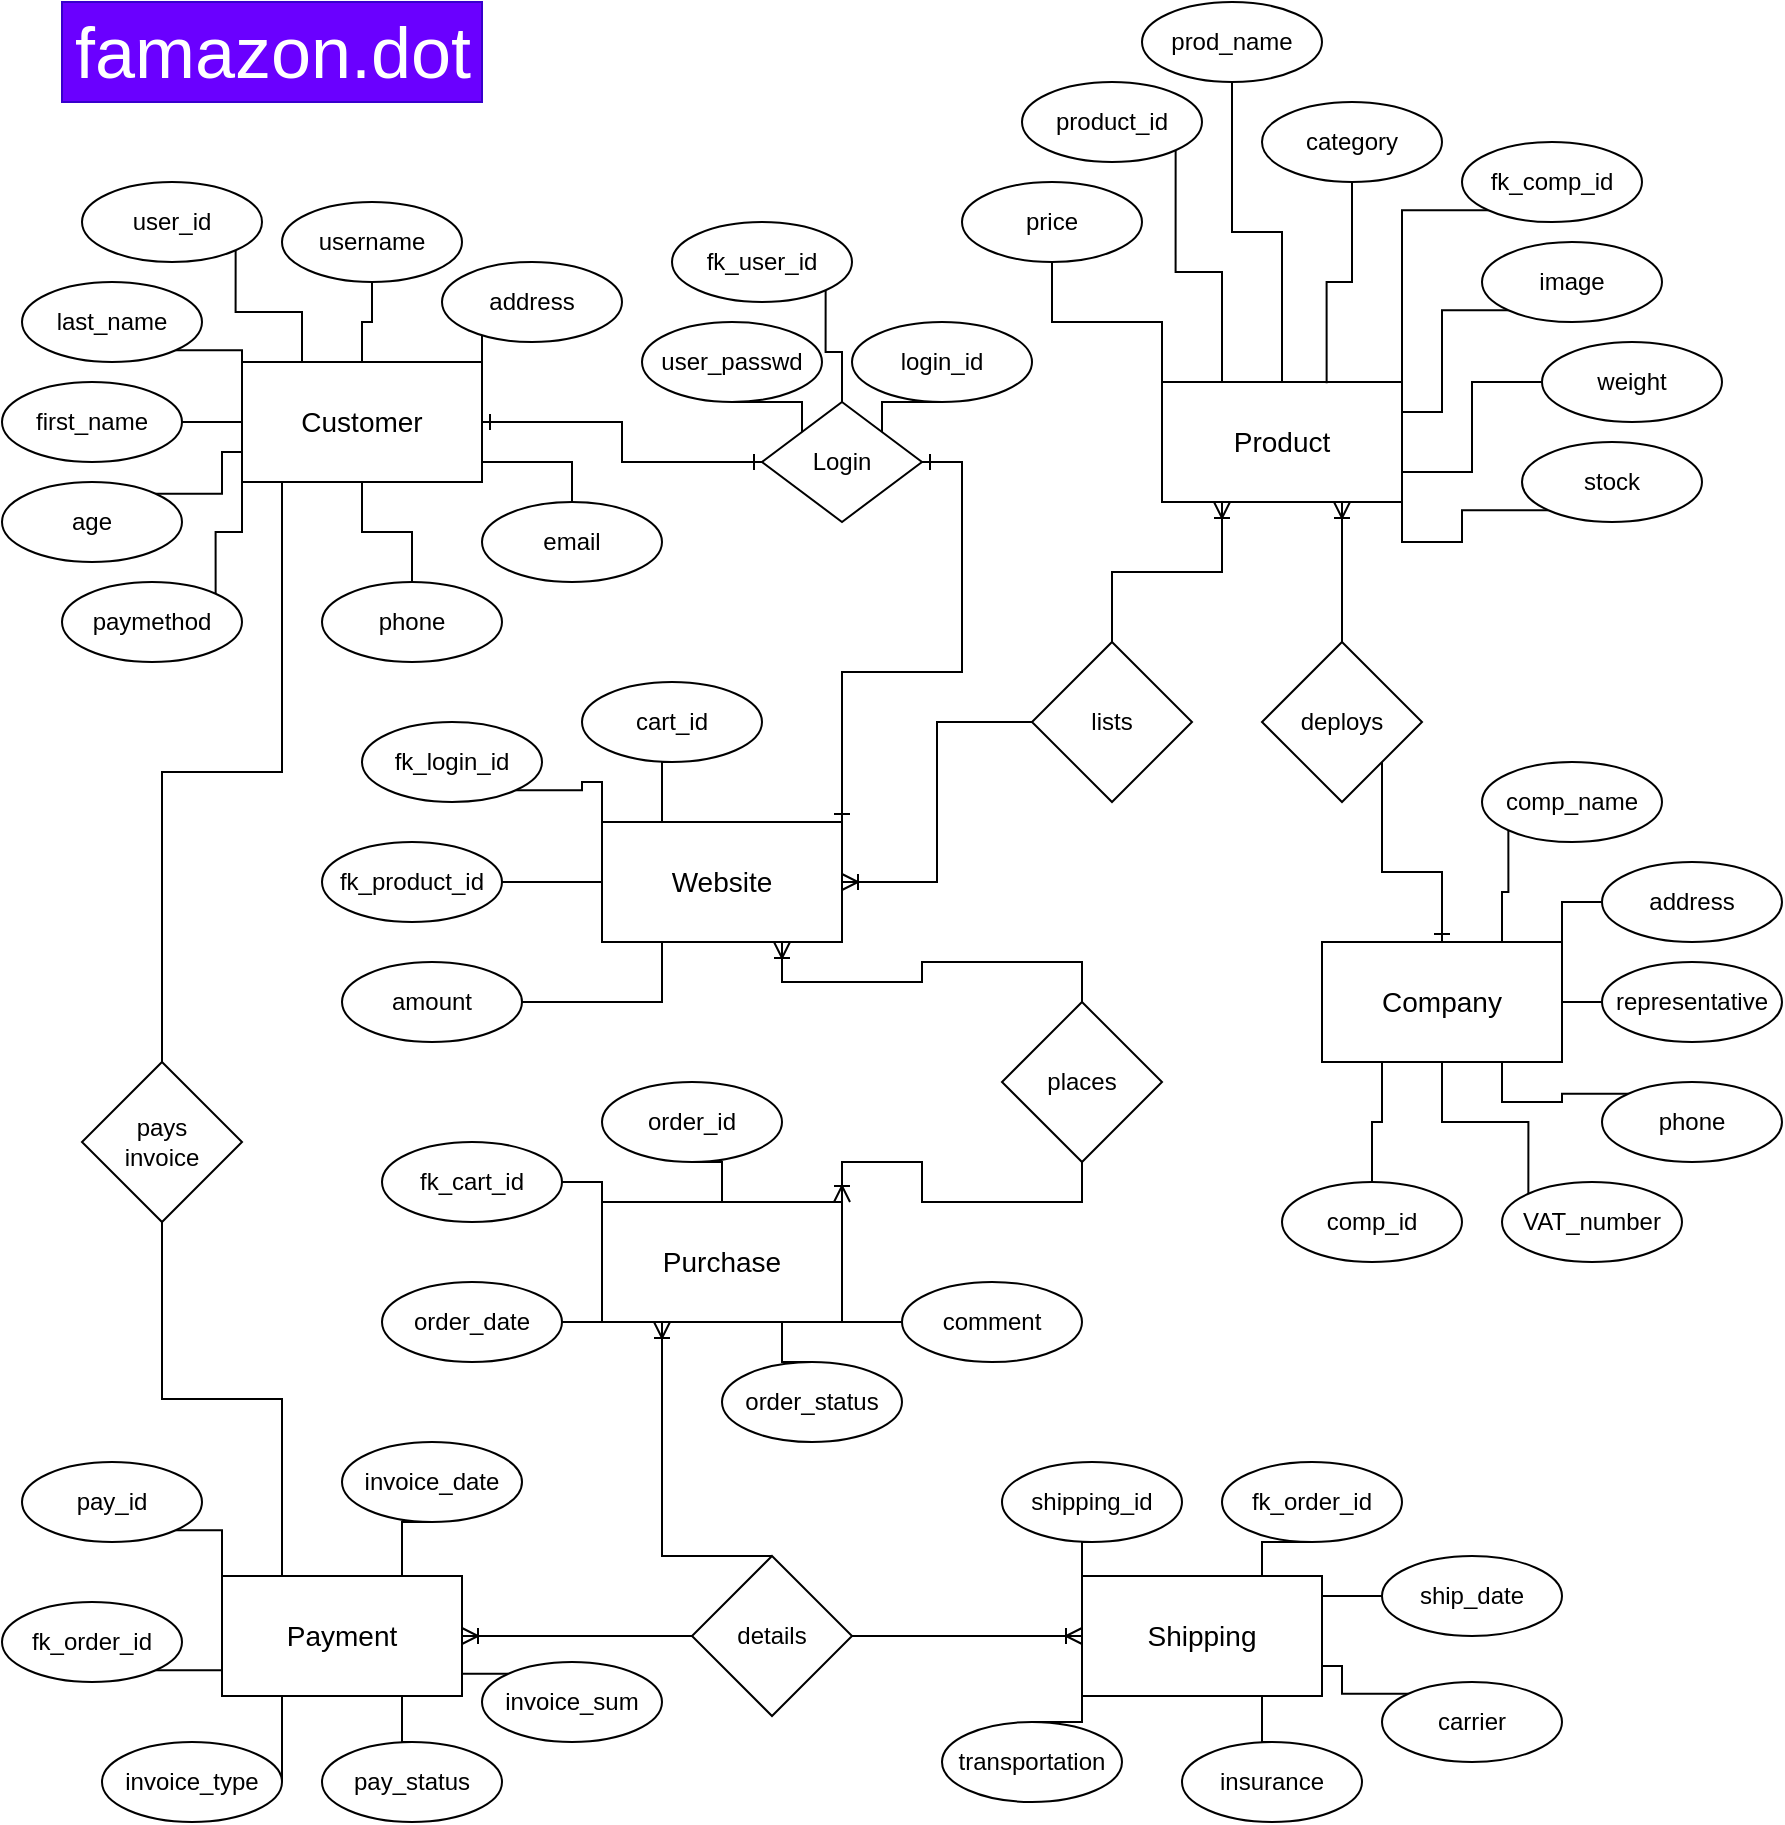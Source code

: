 <mxfile>
    <diagram id="3_Gr3MqYbImkm9S-zuxT" name="Page-1">
        <mxGraphModel dx="806" dy="670" grid="1" gridSize="10" guides="1" tooltips="1" connect="1" arrows="1" fold="1" page="1" pageScale="1" pageWidth="1169" pageHeight="1654" math="0" shadow="0">
            <root>
                <mxCell id="0"/>
                <mxCell id="1" parent="0"/>
                <mxCell id="10" value="famazon.dot" style="text;html=1;align=center;verticalAlign=middle;resizable=0;points=[];autosize=1;fontSize=36;fillColor=#6a00ff;strokeColor=#3700CC;fontColor=#ffffff;" parent="1" vertex="1">
                    <mxGeometry x="40" y="40" width="210" height="50" as="geometry"/>
                </mxCell>
                <mxCell id="44" style="edgeStyle=orthogonalEdgeStyle;rounded=0;orthogonalLoop=1;jettySize=auto;html=1;exitX=1;exitY=0.5;exitDx=0;exitDy=0;entryX=0;entryY=0.5;entryDx=0;entryDy=0;startArrow=ERone;startFill=0;endArrow=ERone;endFill=0;" parent="1" source="11" target="43" edge="1">
                    <mxGeometry relative="1" as="geometry"/>
                </mxCell>
                <mxCell id="11" value="&lt;font style=&quot;font-size: 14px&quot;&gt;Customer&lt;/font&gt;" style="rounded=0;whiteSpace=wrap;html=1;" parent="1" vertex="1">
                    <mxGeometry x="130" y="220" width="120" height="60" as="geometry"/>
                </mxCell>
                <mxCell id="12" value="&lt;font style=&quot;font-size: 14px&quot;&gt;Product&lt;/font&gt;" style="rounded=0;whiteSpace=wrap;html=1;" parent="1" vertex="1">
                    <mxGeometry x="590" y="230" width="120" height="60" as="geometry"/>
                </mxCell>
                <mxCell id="63" style="edgeStyle=orthogonalEdgeStyle;rounded=0;orthogonalLoop=1;jettySize=auto;html=1;exitX=1;exitY=0.5;exitDx=0;exitDy=0;entryX=0;entryY=0.5;entryDx=0;entryDy=0;startArrow=ERoneToMany;startFill=0;endArrow=none;endFill=0;" parent="1" source="14" target="62" edge="1">
                    <mxGeometry relative="1" as="geometry">
                        <mxPoint x="400" y="480" as="sourcePoint"/>
                    </mxGeometry>
                </mxCell>
                <mxCell id="131" style="edgeStyle=orthogonalEdgeStyle;rounded=0;orthogonalLoop=1;jettySize=auto;html=1;exitX=0.75;exitY=1;exitDx=0;exitDy=0;entryX=0.5;entryY=0;entryDx=0;entryDy=0;startArrow=ERoneToMany;startFill=0;endArrow=none;endFill=0;" parent="1" source="14" target="130" edge="1">
                    <mxGeometry relative="1" as="geometry"/>
                </mxCell>
                <mxCell id="14" value="&lt;font style=&quot;font-size: 14px&quot;&gt;Website&lt;/font&gt;" style="rounded=0;whiteSpace=wrap;html=1;" parent="1" vertex="1">
                    <mxGeometry x="310" y="450" width="120" height="60" as="geometry"/>
                </mxCell>
                <mxCell id="16" value="&lt;font style=&quot;font-size: 14px&quot;&gt;Payment&lt;/font&gt;" style="rounded=0;whiteSpace=wrap;html=1;" parent="1" vertex="1">
                    <mxGeometry x="120" y="827" width="120" height="60" as="geometry"/>
                </mxCell>
                <mxCell id="79" style="edgeStyle=orthogonalEdgeStyle;rounded=0;orthogonalLoop=1;jettySize=auto;html=1;exitX=0.5;exitY=0;exitDx=0;exitDy=0;entryX=1;entryY=1;entryDx=0;entryDy=0;startArrow=ERone;startFill=0;endArrow=none;endFill=0;" parent="1" source="17" target="77" edge="1">
                    <mxGeometry relative="1" as="geometry"/>
                </mxCell>
                <mxCell id="17" value="&lt;font style=&quot;font-size: 14px&quot;&gt;Company&lt;/font&gt;" style="rounded=0;whiteSpace=wrap;html=1;" parent="1" vertex="1">
                    <mxGeometry x="670" y="510" width="120" height="60" as="geometry"/>
                </mxCell>
                <mxCell id="19" value="&lt;font style=&quot;font-size: 14px&quot;&gt;Shipping&lt;/font&gt;" style="rounded=0;whiteSpace=wrap;html=1;" parent="1" vertex="1">
                    <mxGeometry x="550" y="827" width="120" height="60" as="geometry"/>
                </mxCell>
                <mxCell id="37" style="edgeStyle=orthogonalEdgeStyle;rounded=0;orthogonalLoop=1;jettySize=auto;html=1;exitX=1;exitY=0.5;exitDx=0;exitDy=0;entryX=0;entryY=0.5;entryDx=0;entryDy=0;endArrow=none;endFill=0;" parent="1" source="20" target="11" edge="1">
                    <mxGeometry relative="1" as="geometry"/>
                </mxCell>
                <mxCell id="20" value="first_name" style="ellipse;whiteSpace=wrap;html=1;" parent="1" vertex="1">
                    <mxGeometry x="10" y="230" width="90" height="40" as="geometry"/>
                </mxCell>
                <mxCell id="36" style="edgeStyle=orthogonalEdgeStyle;rounded=0;orthogonalLoop=1;jettySize=auto;html=1;exitX=1;exitY=1;exitDx=0;exitDy=0;entryX=0;entryY=0.25;entryDx=0;entryDy=0;endArrow=none;endFill=0;" parent="1" source="21" target="11" edge="1">
                    <mxGeometry relative="1" as="geometry"/>
                </mxCell>
                <mxCell id="21" value="last_name" style="ellipse;whiteSpace=wrap;html=1;" parent="1" vertex="1">
                    <mxGeometry x="20" y="180" width="90" height="40" as="geometry"/>
                </mxCell>
                <mxCell id="40" style="edgeStyle=orthogonalEdgeStyle;rounded=0;orthogonalLoop=1;jettySize=auto;html=1;exitX=0.5;exitY=0;exitDx=0;exitDy=0;entryX=0.5;entryY=1;entryDx=0;entryDy=0;endArrow=none;endFill=0;" parent="1" source="23" target="11" edge="1">
                    <mxGeometry relative="1" as="geometry"/>
                </mxCell>
                <mxCell id="23" value="phone" style="ellipse;whiteSpace=wrap;html=1;" parent="1" vertex="1">
                    <mxGeometry x="170" y="330" width="90" height="40" as="geometry"/>
                </mxCell>
                <mxCell id="35" style="edgeStyle=orthogonalEdgeStyle;rounded=0;orthogonalLoop=1;jettySize=auto;html=1;exitX=1;exitY=1;exitDx=0;exitDy=0;entryX=0.25;entryY=0;entryDx=0;entryDy=0;endArrow=none;endFill=0;" parent="1" source="25" target="11" edge="1">
                    <mxGeometry relative="1" as="geometry"/>
                </mxCell>
                <mxCell id="25" value="user_id" style="ellipse;whiteSpace=wrap;html=1;" parent="1" vertex="1">
                    <mxGeometry x="50" y="130" width="90" height="40" as="geometry"/>
                </mxCell>
                <mxCell id="39" style="edgeStyle=orthogonalEdgeStyle;rounded=0;orthogonalLoop=1;jettySize=auto;html=1;exitX=1;exitY=0;exitDx=0;exitDy=0;entryX=0;entryY=0.75;entryDx=0;entryDy=0;endArrow=none;endFill=0;" parent="1" source="26" target="11" edge="1">
                    <mxGeometry relative="1" as="geometry"/>
                </mxCell>
                <mxCell id="26" value="age" style="ellipse;whiteSpace=wrap;html=1;" parent="1" vertex="1">
                    <mxGeometry x="10" y="280" width="90" height="40" as="geometry"/>
                </mxCell>
                <mxCell id="41" style="edgeStyle=orthogonalEdgeStyle;rounded=0;orthogonalLoop=1;jettySize=auto;html=1;exitX=0.5;exitY=0;exitDx=0;exitDy=0;entryX=1;entryY=1;entryDx=0;entryDy=0;endArrow=none;endFill=0;" parent="1" source="27" target="11" edge="1">
                    <mxGeometry relative="1" as="geometry"/>
                </mxCell>
                <mxCell id="27" value="email" style="ellipse;whiteSpace=wrap;html=1;" parent="1" vertex="1">
                    <mxGeometry x="250" y="290" width="90" height="40" as="geometry"/>
                </mxCell>
                <mxCell id="34" style="edgeStyle=orthogonalEdgeStyle;rounded=0;orthogonalLoop=1;jettySize=auto;html=1;exitX=0.5;exitY=1;exitDx=0;exitDy=0;entryX=0.5;entryY=0;entryDx=0;entryDy=0;endArrow=none;endFill=0;" parent="1" source="28" target="11" edge="1">
                    <mxGeometry relative="1" as="geometry"/>
                </mxCell>
                <mxCell id="28" value="username" style="ellipse;whiteSpace=wrap;html=1;" parent="1" vertex="1">
                    <mxGeometry x="150" y="140" width="90" height="40" as="geometry"/>
                </mxCell>
                <mxCell id="33" style="edgeStyle=orthogonalEdgeStyle;rounded=0;orthogonalLoop=1;jettySize=auto;html=1;exitX=0;exitY=1;exitDx=0;exitDy=0;entryX=1;entryY=0;entryDx=0;entryDy=0;endArrow=none;endFill=0;" parent="1" source="29" target="11" edge="1">
                    <mxGeometry relative="1" as="geometry"/>
                </mxCell>
                <mxCell id="29" value="address" style="ellipse;whiteSpace=wrap;html=1;" parent="1" vertex="1">
                    <mxGeometry x="230" y="170" width="90" height="40" as="geometry"/>
                </mxCell>
                <mxCell id="45" style="edgeStyle=orthogonalEdgeStyle;rounded=0;orthogonalLoop=1;jettySize=auto;html=1;exitX=1;exitY=0.5;exitDx=0;exitDy=0;entryX=1;entryY=0;entryDx=0;entryDy=0;startArrow=ERone;startFill=0;endArrow=ERone;endFill=0;" parent="1" source="43" target="14" edge="1">
                    <mxGeometry relative="1" as="geometry">
                        <mxPoint x="400" y="450" as="targetPoint"/>
                    </mxGeometry>
                </mxCell>
                <mxCell id="43" value="Login" style="rhombus;whiteSpace=wrap;html=1;" parent="1" vertex="1">
                    <mxGeometry x="390" y="240" width="80" height="60" as="geometry"/>
                </mxCell>
                <mxCell id="68" style="edgeStyle=orthogonalEdgeStyle;rounded=0;orthogonalLoop=1;jettySize=auto;html=1;exitX=1;exitY=1;exitDx=0;exitDy=0;entryX=0.25;entryY=0;entryDx=0;entryDy=0;startArrow=none;startFill=0;endArrow=none;endFill=0;" parent="1" source="51" target="12" edge="1">
                    <mxGeometry relative="1" as="geometry"/>
                </mxCell>
                <mxCell id="51" value="product_id" style="ellipse;whiteSpace=wrap;html=1;" parent="1" vertex="1">
                    <mxGeometry x="520" y="80" width="90" height="40" as="geometry"/>
                </mxCell>
                <mxCell id="67" style="edgeStyle=orthogonalEdgeStyle;rounded=0;orthogonalLoop=1;jettySize=auto;html=1;exitX=0.5;exitY=1;exitDx=0;exitDy=0;startArrow=none;startFill=0;endArrow=none;endFill=0;" parent="1" source="52" target="12" edge="1">
                    <mxGeometry relative="1" as="geometry"/>
                </mxCell>
                <mxCell id="52" value="prod_name" style="ellipse;whiteSpace=wrap;html=1;" parent="1" vertex="1">
                    <mxGeometry x="580" y="40" width="90" height="40" as="geometry"/>
                </mxCell>
                <mxCell id="69" style="edgeStyle=orthogonalEdgeStyle;rounded=0;orthogonalLoop=1;jettySize=auto;html=1;exitX=0.5;exitY=1;exitDx=0;exitDy=0;entryX=0.686;entryY=0.011;entryDx=0;entryDy=0;entryPerimeter=0;startArrow=none;startFill=0;endArrow=none;endFill=0;" parent="1" source="53" target="12" edge="1">
                    <mxGeometry relative="1" as="geometry"/>
                </mxCell>
                <mxCell id="53" value="category" style="ellipse;whiteSpace=wrap;html=1;" parent="1" vertex="1">
                    <mxGeometry x="640" y="90" width="90" height="40" as="geometry"/>
                </mxCell>
                <mxCell id="81" style="edgeStyle=orthogonalEdgeStyle;rounded=0;orthogonalLoop=1;jettySize=auto;html=1;exitX=0;exitY=1;exitDx=0;exitDy=0;entryX=1;entryY=0;entryDx=0;entryDy=0;startArrow=none;startFill=0;endArrow=none;endFill=0;" parent="1" source="54" target="12" edge="1">
                    <mxGeometry relative="1" as="geometry"/>
                </mxCell>
                <mxCell id="54" value="fk_comp_id" style="ellipse;whiteSpace=wrap;html=1;" parent="1" vertex="1">
                    <mxGeometry x="740" y="110" width="90" height="40" as="geometry"/>
                </mxCell>
                <mxCell id="65" style="edgeStyle=orthogonalEdgeStyle;rounded=0;orthogonalLoop=1;jettySize=auto;html=1;exitX=0.5;exitY=1;exitDx=0;exitDy=0;entryX=0;entryY=0;entryDx=0;entryDy=0;startArrow=none;startFill=0;endArrow=none;endFill=0;" parent="1" source="55" target="12" edge="1">
                    <mxGeometry relative="1" as="geometry"/>
                </mxCell>
                <mxCell id="55" value="price" style="ellipse;whiteSpace=wrap;html=1;" parent="1" vertex="1">
                    <mxGeometry x="490" y="130" width="90" height="40" as="geometry"/>
                </mxCell>
                <mxCell id="74" style="edgeStyle=orthogonalEdgeStyle;rounded=0;orthogonalLoop=1;jettySize=auto;html=1;exitX=0;exitY=0.5;exitDx=0;exitDy=0;entryX=1;entryY=0.75;entryDx=0;entryDy=0;startArrow=none;startFill=0;endArrow=none;endFill=0;" parent="1" source="56" target="12" edge="1">
                    <mxGeometry relative="1" as="geometry"/>
                </mxCell>
                <mxCell id="56" value="weight" style="ellipse;whiteSpace=wrap;html=1;" parent="1" vertex="1">
                    <mxGeometry x="780" y="210" width="90" height="40" as="geometry"/>
                </mxCell>
                <mxCell id="76" style="edgeStyle=orthogonalEdgeStyle;rounded=0;orthogonalLoop=1;jettySize=auto;html=1;exitX=0;exitY=1;exitDx=0;exitDy=0;startArrow=none;startFill=0;endArrow=none;endFill=0;entryX=1;entryY=1;entryDx=0;entryDy=0;" parent="1" source="58" target="12" edge="1">
                    <mxGeometry relative="1" as="geometry">
                        <mxPoint x="830" y="410" as="targetPoint"/>
                    </mxGeometry>
                </mxCell>
                <mxCell id="58" value="stock" style="ellipse;whiteSpace=wrap;html=1;" parent="1" vertex="1">
                    <mxGeometry x="770" y="260" width="90" height="40" as="geometry"/>
                </mxCell>
                <mxCell id="72" style="edgeStyle=orthogonalEdgeStyle;rounded=0;orthogonalLoop=1;jettySize=auto;html=1;exitX=0;exitY=1;exitDx=0;exitDy=0;entryX=1;entryY=0.25;entryDx=0;entryDy=0;startArrow=none;startFill=0;endArrow=none;endFill=0;" parent="1" source="59" target="12" edge="1">
                    <mxGeometry relative="1" as="geometry"/>
                </mxCell>
                <mxCell id="59" value="image" style="ellipse;whiteSpace=wrap;html=1;" parent="1" vertex="1">
                    <mxGeometry x="750" y="160" width="90" height="40" as="geometry"/>
                </mxCell>
                <mxCell id="64" style="edgeStyle=orthogonalEdgeStyle;rounded=0;orthogonalLoop=1;jettySize=auto;html=1;exitX=0.5;exitY=0;exitDx=0;exitDy=0;entryX=0.25;entryY=1;entryDx=0;entryDy=0;startArrow=none;startFill=0;endArrow=ERoneToMany;endFill=0;" parent="1" source="62" target="12" edge="1">
                    <mxGeometry relative="1" as="geometry"/>
                </mxCell>
                <mxCell id="62" value="lists" style="rhombus;whiteSpace=wrap;html=1;" parent="1" vertex="1">
                    <mxGeometry x="525" y="360" width="80" height="80" as="geometry"/>
                </mxCell>
                <mxCell id="153" style="edgeStyle=orthogonalEdgeStyle;rounded=0;orthogonalLoop=1;jettySize=auto;html=1;exitX=0.5;exitY=0;exitDx=0;exitDy=0;entryX=0.75;entryY=1;entryDx=0;entryDy=0;startArrow=none;startFill=0;endArrow=ERoneToMany;endFill=0;" parent="1" source="77" target="12" edge="1">
                    <mxGeometry relative="1" as="geometry"/>
                </mxCell>
                <mxCell id="77" value="deploys" style="rhombus;whiteSpace=wrap;html=1;" parent="1" vertex="1">
                    <mxGeometry x="640" y="360" width="80" height="80" as="geometry"/>
                </mxCell>
                <mxCell id="91" style="edgeStyle=orthogonalEdgeStyle;rounded=0;orthogonalLoop=1;jettySize=auto;html=1;exitX=0;exitY=1;exitDx=0;exitDy=0;entryX=0.75;entryY=0;entryDx=0;entryDy=0;startArrow=none;startFill=0;endArrow=none;endFill=0;" parent="1" source="82" target="17" edge="1">
                    <mxGeometry relative="1" as="geometry"/>
                </mxCell>
                <mxCell id="82" value="comp_name" style="ellipse;whiteSpace=wrap;html=1;" parent="1" vertex="1">
                    <mxGeometry x="750" y="420" width="90" height="40" as="geometry"/>
                </mxCell>
                <mxCell id="98" style="edgeStyle=orthogonalEdgeStyle;rounded=0;orthogonalLoop=1;jettySize=auto;html=1;exitX=0;exitY=0;exitDx=0;exitDy=0;entryX=0.5;entryY=1;entryDx=0;entryDy=0;startArrow=none;startFill=0;endArrow=none;endFill=0;" parent="1" source="83" target="17" edge="1">
                    <mxGeometry relative="1" as="geometry"/>
                </mxCell>
                <mxCell id="83" value="VAT_number" style="ellipse;whiteSpace=wrap;html=1;" parent="1" vertex="1">
                    <mxGeometry x="760" y="630" width="90" height="40" as="geometry"/>
                </mxCell>
                <mxCell id="92" style="edgeStyle=orthogonalEdgeStyle;rounded=0;orthogonalLoop=1;jettySize=auto;html=1;exitX=0;exitY=0.5;exitDx=0;exitDy=0;entryX=1;entryY=0;entryDx=0;entryDy=0;startArrow=none;startFill=0;endArrow=none;endFill=0;" parent="1" source="86" target="17" edge="1">
                    <mxGeometry relative="1" as="geometry"/>
                </mxCell>
                <mxCell id="86" value="address" style="ellipse;whiteSpace=wrap;html=1;" parent="1" vertex="1">
                    <mxGeometry x="810" y="470" width="90" height="40" as="geometry"/>
                </mxCell>
                <mxCell id="152" style="edgeStyle=orthogonalEdgeStyle;rounded=0;orthogonalLoop=1;jettySize=auto;html=1;exitX=0.5;exitY=0;exitDx=0;exitDy=0;entryX=0.25;entryY=1;entryDx=0;entryDy=0;startArrow=none;startFill=0;endArrow=none;endFill=0;" parent="1" source="87" target="17" edge="1">
                    <mxGeometry relative="1" as="geometry"/>
                </mxCell>
                <mxCell id="87" value="comp_id" style="ellipse;whiteSpace=wrap;html=1;" parent="1" vertex="1">
                    <mxGeometry x="650" y="630" width="90" height="40" as="geometry"/>
                </mxCell>
                <mxCell id="93" style="edgeStyle=orthogonalEdgeStyle;rounded=0;orthogonalLoop=1;jettySize=auto;html=1;exitX=0;exitY=0.5;exitDx=0;exitDy=0;entryX=1;entryY=0.75;entryDx=0;entryDy=0;startArrow=none;startFill=0;endArrow=none;endFill=0;" parent="1" source="88" target="17" edge="1">
                    <mxGeometry relative="1" as="geometry"/>
                </mxCell>
                <mxCell id="88" value="representative" style="ellipse;whiteSpace=wrap;html=1;" parent="1" vertex="1">
                    <mxGeometry x="810" y="520" width="90" height="40" as="geometry"/>
                </mxCell>
                <mxCell id="97" style="edgeStyle=orthogonalEdgeStyle;rounded=0;orthogonalLoop=1;jettySize=auto;html=1;exitX=0;exitY=0;exitDx=0;exitDy=0;entryX=0.75;entryY=1;entryDx=0;entryDy=0;startArrow=none;startFill=0;endArrow=none;endFill=0;" parent="1" source="89" target="17" edge="1">
                    <mxGeometry relative="1" as="geometry"/>
                </mxCell>
                <mxCell id="89" value="phone" style="ellipse;whiteSpace=wrap;html=1;" parent="1" vertex="1">
                    <mxGeometry x="810" y="580" width="90" height="40" as="geometry"/>
                </mxCell>
                <mxCell id="134" style="edgeStyle=orthogonalEdgeStyle;rounded=0;orthogonalLoop=1;jettySize=auto;html=1;exitX=1;exitY=1;exitDx=0;exitDy=0;entryX=0;entryY=0;entryDx=0;entryDy=0;startArrow=none;startFill=0;endArrow=none;endFill=0;" parent="1" source="105" target="14" edge="1">
                    <mxGeometry relative="1" as="geometry"/>
                </mxCell>
                <mxCell id="105" value="fk_login_id" style="ellipse;whiteSpace=wrap;html=1;" parent="1" vertex="1">
                    <mxGeometry x="190" y="400" width="90" height="40" as="geometry"/>
                </mxCell>
                <mxCell id="133" style="edgeStyle=orthogonalEdgeStyle;rounded=0;orthogonalLoop=1;jettySize=auto;html=1;exitX=0.5;exitY=1;exitDx=0;exitDy=0;entryX=0.25;entryY=0;entryDx=0;entryDy=0;startArrow=none;startFill=0;endArrow=none;endFill=0;" parent="1" source="106" target="14" edge="1">
                    <mxGeometry relative="1" as="geometry"/>
                </mxCell>
                <mxCell id="106" value="cart_id" style="ellipse;whiteSpace=wrap;html=1;" parent="1" vertex="1">
                    <mxGeometry x="300" y="380" width="90" height="40" as="geometry"/>
                </mxCell>
                <mxCell id="135" style="edgeStyle=orthogonalEdgeStyle;rounded=0;orthogonalLoop=1;jettySize=auto;html=1;exitX=1;exitY=0.5;exitDx=0;exitDy=0;entryX=0;entryY=0.5;entryDx=0;entryDy=0;startArrow=none;startFill=0;endArrow=none;endFill=0;" parent="1" source="107" target="14" edge="1">
                    <mxGeometry relative="1" as="geometry"/>
                </mxCell>
                <mxCell id="107" value="fk_product_id" style="ellipse;whiteSpace=wrap;html=1;" parent="1" vertex="1">
                    <mxGeometry x="170" y="460" width="90" height="40" as="geometry"/>
                </mxCell>
                <mxCell id="136" style="edgeStyle=orthogonalEdgeStyle;rounded=0;orthogonalLoop=1;jettySize=auto;html=1;exitX=1;exitY=0.5;exitDx=0;exitDy=0;entryX=0.25;entryY=1;entryDx=0;entryDy=0;startArrow=none;startFill=0;endArrow=none;endFill=0;" parent="1" source="115" target="14" edge="1">
                    <mxGeometry relative="1" as="geometry"/>
                </mxCell>
                <mxCell id="115" value="amount" style="ellipse;whiteSpace=wrap;html=1;" parent="1" vertex="1">
                    <mxGeometry x="180" y="520" width="90" height="40" as="geometry"/>
                </mxCell>
                <mxCell id="124" style="edgeStyle=orthogonalEdgeStyle;rounded=0;orthogonalLoop=1;jettySize=auto;html=1;exitX=0.5;exitY=1;exitDx=0;exitDy=0;entryX=0;entryY=0;entryDx=0;entryDy=0;startArrow=none;startFill=0;endArrow=none;endFill=0;" parent="1" source="117" target="43" edge="1">
                    <mxGeometry relative="1" as="geometry"/>
                </mxCell>
                <mxCell id="117" value="user_passwd" style="ellipse;whiteSpace=wrap;html=1;" parent="1" vertex="1">
                    <mxGeometry x="330" y="200" width="90" height="40" as="geometry"/>
                </mxCell>
                <mxCell id="119" style="edgeStyle=orthogonalEdgeStyle;rounded=0;orthogonalLoop=1;jettySize=auto;html=1;exitX=1;exitY=0;exitDx=0;exitDy=0;entryX=0;entryY=1;entryDx=0;entryDy=0;startArrow=none;startFill=0;endArrow=none;endFill=0;" parent="1" source="118" target="11" edge="1">
                    <mxGeometry relative="1" as="geometry"/>
                </mxCell>
                <mxCell id="118" value="paymethod" style="ellipse;whiteSpace=wrap;html=1;" parent="1" vertex="1">
                    <mxGeometry x="40" y="330" width="90" height="40" as="geometry"/>
                </mxCell>
                <mxCell id="128" style="edgeStyle=orthogonalEdgeStyle;rounded=0;orthogonalLoop=1;jettySize=auto;html=1;exitX=0.5;exitY=1;exitDx=0;exitDy=0;entryX=1;entryY=0;entryDx=0;entryDy=0;startArrow=none;startFill=0;endArrow=none;endFill=0;" parent="1" source="122" target="43" edge="1">
                    <mxGeometry relative="1" as="geometry"/>
                </mxCell>
                <mxCell id="122" value="login_id" style="ellipse;whiteSpace=wrap;html=1;" parent="1" vertex="1">
                    <mxGeometry x="435" y="200" width="90" height="40" as="geometry"/>
                </mxCell>
                <mxCell id="127" style="edgeStyle=orthogonalEdgeStyle;rounded=0;orthogonalLoop=1;jettySize=auto;html=1;exitX=1;exitY=1;exitDx=0;exitDy=0;entryX=0.5;entryY=0;entryDx=0;entryDy=0;startArrow=none;startFill=0;endArrow=none;endFill=0;" parent="1" source="126" target="43" edge="1">
                    <mxGeometry relative="1" as="geometry"/>
                </mxCell>
                <mxCell id="126" value="fk_user_id" style="ellipse;whiteSpace=wrap;html=1;" parent="1" vertex="1">
                    <mxGeometry x="345" y="150" width="90" height="40" as="geometry"/>
                </mxCell>
                <mxCell id="129" value="&lt;font style=&quot;font-size: 14px&quot;&gt;Purchase&lt;/font&gt;" style="rounded=0;whiteSpace=wrap;html=1;" parent="1" vertex="1">
                    <mxGeometry x="310" y="640" width="120" height="60" as="geometry"/>
                </mxCell>
                <mxCell id="132" style="edgeStyle=orthogonalEdgeStyle;rounded=0;orthogonalLoop=1;jettySize=auto;html=1;exitX=0.5;exitY=1;exitDx=0;exitDy=0;entryX=1;entryY=0;entryDx=0;entryDy=0;startArrow=none;startFill=0;endArrow=ERoneToMany;endFill=0;" parent="1" source="130" target="129" edge="1">
                    <mxGeometry relative="1" as="geometry"/>
                </mxCell>
                <mxCell id="130" value="places" style="rhombus;whiteSpace=wrap;html=1;" parent="1" vertex="1">
                    <mxGeometry x="510" y="540" width="80" height="80" as="geometry"/>
                </mxCell>
                <mxCell id="146" style="edgeStyle=orthogonalEdgeStyle;rounded=0;orthogonalLoop=1;jettySize=auto;html=1;exitX=0.5;exitY=1;exitDx=0;exitDy=0;entryX=0.5;entryY=0;entryDx=0;entryDy=0;startArrow=none;startFill=0;endArrow=none;endFill=0;" parent="1" source="137" target="129" edge="1">
                    <mxGeometry relative="1" as="geometry"/>
                </mxCell>
                <mxCell id="137" value="order_id" style="ellipse;whiteSpace=wrap;html=1;" parent="1" vertex="1">
                    <mxGeometry x="310" y="580" width="90" height="40" as="geometry"/>
                </mxCell>
                <mxCell id="148" style="edgeStyle=orthogonalEdgeStyle;rounded=0;orthogonalLoop=1;jettySize=auto;html=1;exitX=1;exitY=0.5;exitDx=0;exitDy=0;entryX=0;entryY=1;entryDx=0;entryDy=0;startArrow=none;startFill=0;endArrow=none;endFill=0;" parent="1" source="138" target="129" edge="1">
                    <mxGeometry relative="1" as="geometry"/>
                </mxCell>
                <mxCell id="138" value="order_date" style="ellipse;whiteSpace=wrap;html=1;" parent="1" vertex="1">
                    <mxGeometry x="200" y="680" width="90" height="40" as="geometry"/>
                </mxCell>
                <mxCell id="149" style="edgeStyle=orthogonalEdgeStyle;rounded=0;orthogonalLoop=1;jettySize=auto;html=1;exitX=0.5;exitY=0;exitDx=0;exitDy=0;entryX=0.75;entryY=1;entryDx=0;entryDy=0;startArrow=none;startFill=0;endArrow=none;endFill=0;" parent="1" source="139" target="129" edge="1">
                    <mxGeometry relative="1" as="geometry"/>
                </mxCell>
                <mxCell id="139" value="order_status" style="ellipse;whiteSpace=wrap;html=1;" parent="1" vertex="1">
                    <mxGeometry x="370" y="720" width="90" height="40" as="geometry"/>
                </mxCell>
                <mxCell id="150" style="edgeStyle=orthogonalEdgeStyle;rounded=0;orthogonalLoop=1;jettySize=auto;html=1;exitX=0;exitY=0.5;exitDx=0;exitDy=0;entryX=1;entryY=1;entryDx=0;entryDy=0;startArrow=none;startFill=0;endArrow=none;endFill=0;" parent="1" source="140" target="129" edge="1">
                    <mxGeometry relative="1" as="geometry"/>
                </mxCell>
                <mxCell id="140" value="comment" style="ellipse;whiteSpace=wrap;html=1;" parent="1" vertex="1">
                    <mxGeometry x="460" y="680" width="90" height="40" as="geometry"/>
                </mxCell>
                <mxCell id="168" style="edgeStyle=orthogonalEdgeStyle;rounded=0;orthogonalLoop=1;jettySize=auto;html=1;exitX=1;exitY=0.5;exitDx=0;exitDy=0;startArrow=none;startFill=0;endArrow=none;endFill=0;entryX=0.25;entryY=1;entryDx=0;entryDy=0;" parent="1" source="141" target="16" edge="1">
                    <mxGeometry relative="1" as="geometry">
                        <mxPoint x="155" y="887" as="targetPoint"/>
                        <Array as="points">
                            <mxPoint x="150" y="930"/>
                        </Array>
                    </mxGeometry>
                </mxCell>
                <mxCell id="141" value="invoice_type" style="ellipse;whiteSpace=wrap;html=1;" parent="1" vertex="1">
                    <mxGeometry x="60" y="910" width="90" height="40" as="geometry"/>
                </mxCell>
                <mxCell id="147" style="edgeStyle=orthogonalEdgeStyle;rounded=0;orthogonalLoop=1;jettySize=auto;html=1;exitX=1;exitY=0.5;exitDx=0;exitDy=0;entryX=0;entryY=0;entryDx=0;entryDy=0;startArrow=none;startFill=0;endArrow=none;endFill=0;" parent="1" source="142" target="129" edge="1">
                    <mxGeometry relative="1" as="geometry"/>
                </mxCell>
                <mxCell id="142" value="fk_cart_id" style="ellipse;whiteSpace=wrap;html=1;" parent="1" vertex="1">
                    <mxGeometry x="200" y="610" width="90" height="40" as="geometry"/>
                </mxCell>
                <mxCell id="158" style="edgeStyle=orthogonalEdgeStyle;rounded=0;orthogonalLoop=1;jettySize=auto;html=1;exitX=0.5;exitY=0;exitDx=0;exitDy=0;entryX=0.25;entryY=1;entryDx=0;entryDy=0;startArrow=none;startFill=0;endArrow=ERoneToMany;endFill=0;" parent="1" source="143" target="129" edge="1">
                    <mxGeometry relative="1" as="geometry">
                        <Array as="points">
                            <mxPoint x="340" y="817"/>
                        </Array>
                    </mxGeometry>
                </mxCell>
                <mxCell id="160" style="edgeStyle=orthogonalEdgeStyle;rounded=0;orthogonalLoop=1;jettySize=auto;html=1;exitX=0;exitY=0.5;exitDx=0;exitDy=0;entryX=1;entryY=0.5;entryDx=0;entryDy=0;startArrow=none;startFill=0;endArrow=ERoneToMany;endFill=0;" parent="1" source="143" target="16" edge="1">
                    <mxGeometry relative="1" as="geometry"/>
                </mxCell>
                <mxCell id="161" style="edgeStyle=orthogonalEdgeStyle;rounded=0;orthogonalLoop=1;jettySize=auto;html=1;exitX=1;exitY=0.5;exitDx=0;exitDy=0;entryX=0;entryY=0.5;entryDx=0;entryDy=0;startArrow=none;startFill=0;endArrow=ERoneToMany;endFill=0;" parent="1" source="143" target="19" edge="1">
                    <mxGeometry relative="1" as="geometry"/>
                </mxCell>
                <mxCell id="143" value="details" style="rhombus;whiteSpace=wrap;html=1;" parent="1" vertex="1">
                    <mxGeometry x="355" y="817" width="80" height="80" as="geometry"/>
                </mxCell>
                <mxCell id="164" style="edgeStyle=orthogonalEdgeStyle;rounded=0;orthogonalLoop=1;jettySize=auto;html=1;exitX=0.5;exitY=0;exitDx=0;exitDy=0;entryX=0.25;entryY=1;entryDx=0;entryDy=0;startArrow=none;startFill=0;endArrow=none;endFill=0;" parent="1" source="144" target="11" edge="1">
                    <mxGeometry relative="1" as="geometry">
                        <Array as="points">
                            <mxPoint x="90" y="425"/>
                            <mxPoint x="150" y="425"/>
                            <mxPoint x="150" y="280"/>
                        </Array>
                    </mxGeometry>
                </mxCell>
                <mxCell id="165" style="edgeStyle=orthogonalEdgeStyle;rounded=0;orthogonalLoop=1;jettySize=auto;html=1;exitX=0.5;exitY=1;exitDx=0;exitDy=0;entryX=0.25;entryY=0;entryDx=0;entryDy=0;startArrow=none;startFill=0;endArrow=none;endFill=0;" parent="1" source="144" target="16" edge="1">
                    <mxGeometry relative="1" as="geometry"/>
                </mxCell>
                <mxCell id="144" value="pays&lt;br&gt;invoice" style="rhombus;whiteSpace=wrap;html=1;" parent="1" vertex="1">
                    <mxGeometry x="50" y="570" width="80" height="80" as="geometry"/>
                </mxCell>
                <mxCell id="187" style="edgeStyle=orthogonalEdgeStyle;rounded=0;orthogonalLoop=1;jettySize=auto;html=1;exitX=0;exitY=0;exitDx=0;exitDy=0;entryX=1;entryY=0.75;entryDx=0;entryDy=0;startArrow=none;startFill=0;endArrow=none;endFill=0;" parent="1" source="154" target="16" edge="1">
                    <mxGeometry relative="1" as="geometry"/>
                </mxCell>
                <mxCell id="154" value="invoice_sum" style="ellipse;whiteSpace=wrap;html=1;" parent="1" vertex="1">
                    <mxGeometry x="250" y="870" width="90" height="40" as="geometry"/>
                </mxCell>
                <mxCell id="171" style="edgeStyle=orthogonalEdgeStyle;rounded=0;orthogonalLoop=1;jettySize=auto;html=1;exitX=0.5;exitY=1;exitDx=0;exitDy=0;entryX=0.75;entryY=0;entryDx=0;entryDy=0;startArrow=none;startFill=0;endArrow=none;endFill=0;" parent="1" source="155" target="16" edge="1">
                    <mxGeometry relative="1" as="geometry"/>
                </mxCell>
                <mxCell id="155" value="invoice_date" style="ellipse;whiteSpace=wrap;html=1;" parent="1" vertex="1">
                    <mxGeometry x="180" y="760" width="90" height="40" as="geometry"/>
                </mxCell>
                <mxCell id="188" style="edgeStyle=orthogonalEdgeStyle;rounded=0;orthogonalLoop=1;jettySize=auto;html=1;exitX=0.5;exitY=0;exitDx=0;exitDy=0;entryX=0.75;entryY=1;entryDx=0;entryDy=0;startArrow=none;startFill=0;endArrow=none;endFill=0;" parent="1" source="156" target="16" edge="1">
                    <mxGeometry relative="1" as="geometry"/>
                </mxCell>
                <mxCell id="156" value="pay_status" style="ellipse;whiteSpace=wrap;html=1;" parent="1" vertex="1">
                    <mxGeometry x="170" y="910" width="90" height="40" as="geometry"/>
                </mxCell>
                <mxCell id="167" style="edgeStyle=orthogonalEdgeStyle;rounded=0;orthogonalLoop=1;jettySize=auto;html=1;exitX=1;exitY=1;exitDx=0;exitDy=0;entryX=0;entryY=0.5;entryDx=0;entryDy=0;startArrow=none;startFill=0;endArrow=none;endFill=0;" parent="1" source="157" target="16" edge="1">
                    <mxGeometry relative="1" as="geometry"/>
                </mxCell>
                <mxCell id="157" value="fk_order_id" style="ellipse;whiteSpace=wrap;html=1;" parent="1" vertex="1">
                    <mxGeometry x="10" y="840" width="90" height="40" as="geometry"/>
                </mxCell>
                <mxCell id="166" style="edgeStyle=orthogonalEdgeStyle;rounded=0;orthogonalLoop=1;jettySize=auto;html=1;exitX=1;exitY=1;exitDx=0;exitDy=0;entryX=0;entryY=0;entryDx=0;entryDy=0;startArrow=none;startFill=0;endArrow=none;endFill=0;" parent="1" source="162" target="16" edge="1">
                    <mxGeometry relative="1" as="geometry"/>
                </mxCell>
                <mxCell id="162" value="pay_id" style="ellipse;whiteSpace=wrap;html=1;" parent="1" vertex="1">
                    <mxGeometry x="20" y="770" width="90" height="40" as="geometry"/>
                </mxCell>
                <mxCell id="181" style="edgeStyle=orthogonalEdgeStyle;rounded=0;orthogonalLoop=1;jettySize=auto;html=1;exitX=0.5;exitY=1;exitDx=0;exitDy=0;entryX=0;entryY=0;entryDx=0;entryDy=0;startArrow=none;startFill=0;endArrow=none;endFill=0;" parent="1" source="174" target="19" edge="1">
                    <mxGeometry relative="1" as="geometry"/>
                </mxCell>
                <mxCell id="174" value="shipping_id" style="ellipse;whiteSpace=wrap;html=1;" parent="1" vertex="1">
                    <mxGeometry x="510" y="770" width="90" height="40" as="geometry"/>
                </mxCell>
                <mxCell id="182" style="edgeStyle=orthogonalEdgeStyle;rounded=0;orthogonalLoop=1;jettySize=auto;html=1;exitX=0.5;exitY=1;exitDx=0;exitDy=0;entryX=0.75;entryY=0;entryDx=0;entryDy=0;startArrow=none;startFill=0;endArrow=none;endFill=0;" parent="1" source="175" target="19" edge="1">
                    <mxGeometry relative="1" as="geometry"/>
                </mxCell>
                <mxCell id="175" value="fk_order_id" style="ellipse;whiteSpace=wrap;html=1;" parent="1" vertex="1">
                    <mxGeometry x="620" y="770" width="90" height="40" as="geometry"/>
                </mxCell>
                <mxCell id="183" style="edgeStyle=orthogonalEdgeStyle;rounded=0;orthogonalLoop=1;jettySize=auto;html=1;exitX=0;exitY=0.5;exitDx=0;exitDy=0;entryX=1;entryY=0.25;entryDx=0;entryDy=0;startArrow=none;startFill=0;endArrow=none;endFill=0;" parent="1" source="176" target="19" edge="1">
                    <mxGeometry relative="1" as="geometry"/>
                </mxCell>
                <mxCell id="176" value="ship_date" style="ellipse;whiteSpace=wrap;html=1;" parent="1" vertex="1">
                    <mxGeometry x="700" y="817" width="90" height="40" as="geometry"/>
                </mxCell>
                <mxCell id="186" style="edgeStyle=orthogonalEdgeStyle;rounded=0;orthogonalLoop=1;jettySize=auto;html=1;exitX=0;exitY=0;exitDx=0;exitDy=0;entryX=1;entryY=0.75;entryDx=0;entryDy=0;startArrow=none;startFill=0;endArrow=none;endFill=0;" parent="1" source="177" target="19" edge="1">
                    <mxGeometry relative="1" as="geometry"/>
                </mxCell>
                <mxCell id="177" value="carrier" style="ellipse;whiteSpace=wrap;html=1;" parent="1" vertex="1">
                    <mxGeometry x="700" y="880" width="90" height="40" as="geometry"/>
                </mxCell>
                <mxCell id="185" style="edgeStyle=orthogonalEdgeStyle;rounded=0;orthogonalLoop=1;jettySize=auto;html=1;exitX=0.5;exitY=0;exitDx=0;exitDy=0;entryX=0.75;entryY=1;entryDx=0;entryDy=0;startArrow=none;startFill=0;endArrow=none;endFill=0;" parent="1" source="178" target="19" edge="1">
                    <mxGeometry relative="1" as="geometry"/>
                </mxCell>
                <mxCell id="178" value="insurance" style="ellipse;whiteSpace=wrap;html=1;" parent="1" vertex="1">
                    <mxGeometry x="600" y="910" width="90" height="40" as="geometry"/>
                </mxCell>
                <mxCell id="184" style="edgeStyle=orthogonalEdgeStyle;rounded=0;orthogonalLoop=1;jettySize=auto;html=1;exitX=0.5;exitY=0;exitDx=0;exitDy=0;entryX=0;entryY=1;entryDx=0;entryDy=0;startArrow=none;startFill=0;endArrow=none;endFill=0;" parent="1" source="180" target="19" edge="1">
                    <mxGeometry relative="1" as="geometry"/>
                </mxCell>
                <mxCell id="180" value="transportation" style="ellipse;whiteSpace=wrap;html=1;" parent="1" vertex="1">
                    <mxGeometry x="480" y="900" width="90" height="40" as="geometry"/>
                </mxCell>
            </root>
        </mxGraphModel>
    </diagram>
</mxfile>